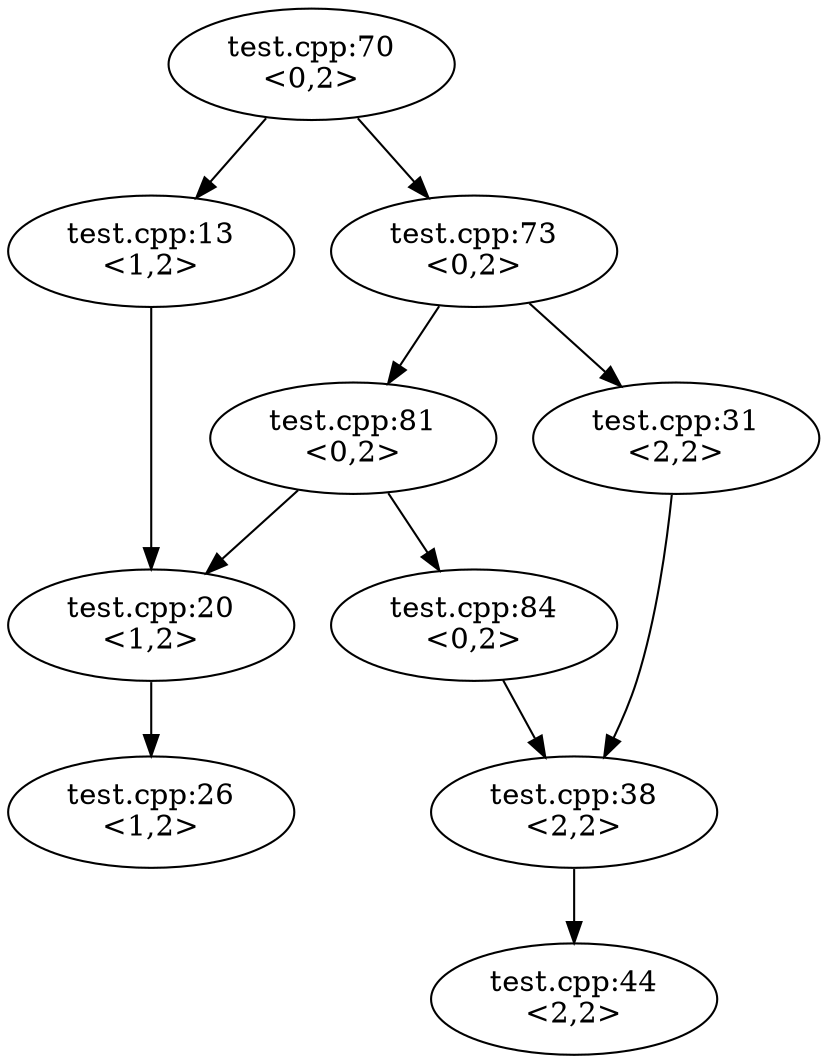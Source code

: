 digraph G {
  n1 -> n2;
  n1 -> n3;
  n3 -> n4;
  n3 -> n5;
  n2 -> n6;
  n5 -> n6;
  n5 -> n7;
  n4 -> n8;
  n7 -> n8;
  n6 -> n9;
  n8 -> n10;
  n1 [label="test.cpp:70\n<0,2>"];
  n2 [label="test.cpp:13\n<1,2>"];
  n3 [label="test.cpp:73\n<0,2>"];
  n4 [label="test.cpp:31\n<2,2>"];
  n5 [label="test.cpp:81\n<0,2>"];
  n6 [label="test.cpp:20\n<1,2>"];
  n7 [label="test.cpp:84\n<0,2>"];
  n8 [label="test.cpp:38\n<2,2>"];
  n9 [label="test.cpp:26\n<1,2>"];
  n10 [label="test.cpp:44\n<2,2>"];
}
